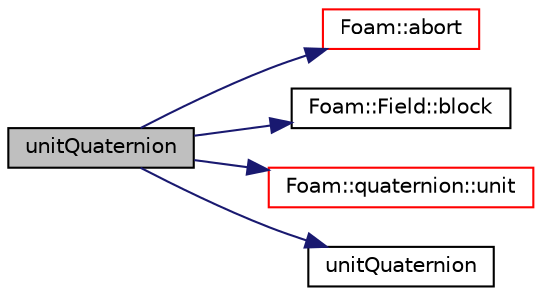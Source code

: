 digraph "unitQuaternion"
{
  bgcolor="transparent";
  edge [fontname="Helvetica",fontsize="10",labelfontname="Helvetica",labelfontsize="10"];
  node [fontname="Helvetica",fontsize="10",shape=record];
  rankdir="LR";
  Node388 [label="unitQuaternion",height=0.2,width=0.4,color="black", fillcolor="grey75", style="filled", fontcolor="black"];
  Node388 -> Node389 [color="midnightblue",fontsize="10",style="solid",fontname="Helvetica"];
  Node389 [label="Foam::abort",height=0.2,width=0.4,color="red",URL="$a21851.html#a447107a607d03e417307c203fa5fb44b"];
  Node388 -> Node434 [color="midnightblue",fontsize="10",style="solid",fontname="Helvetica"];
  Node434 [label="Foam::Field::block",height=0.2,width=0.4,color="black",URL="$a27573.html#af0e256f83767f6670bd86534b20bf3de"];
  Node388 -> Node435 [color="midnightblue",fontsize="10",style="solid",fontname="Helvetica"];
  Node435 [label="Foam::quaternion::unit",height=0.2,width=0.4,color="red",URL="$a29337.html#a6611307b0ec00fecc44b58f6546cceb0",tooltip="Return the unit quaternion (versor) from the given vector. "];
  Node388 -> Node439 [color="midnightblue",fontsize="10",style="solid",fontname="Helvetica"];
  Node439 [label="unitQuaternion",height=0.2,width=0.4,color="black",URL="$a30361.html#aa58c7658e364eb28e295baf002e999e0",tooltip="Return true if this joint describes rotation using a quaternion. "];
}
